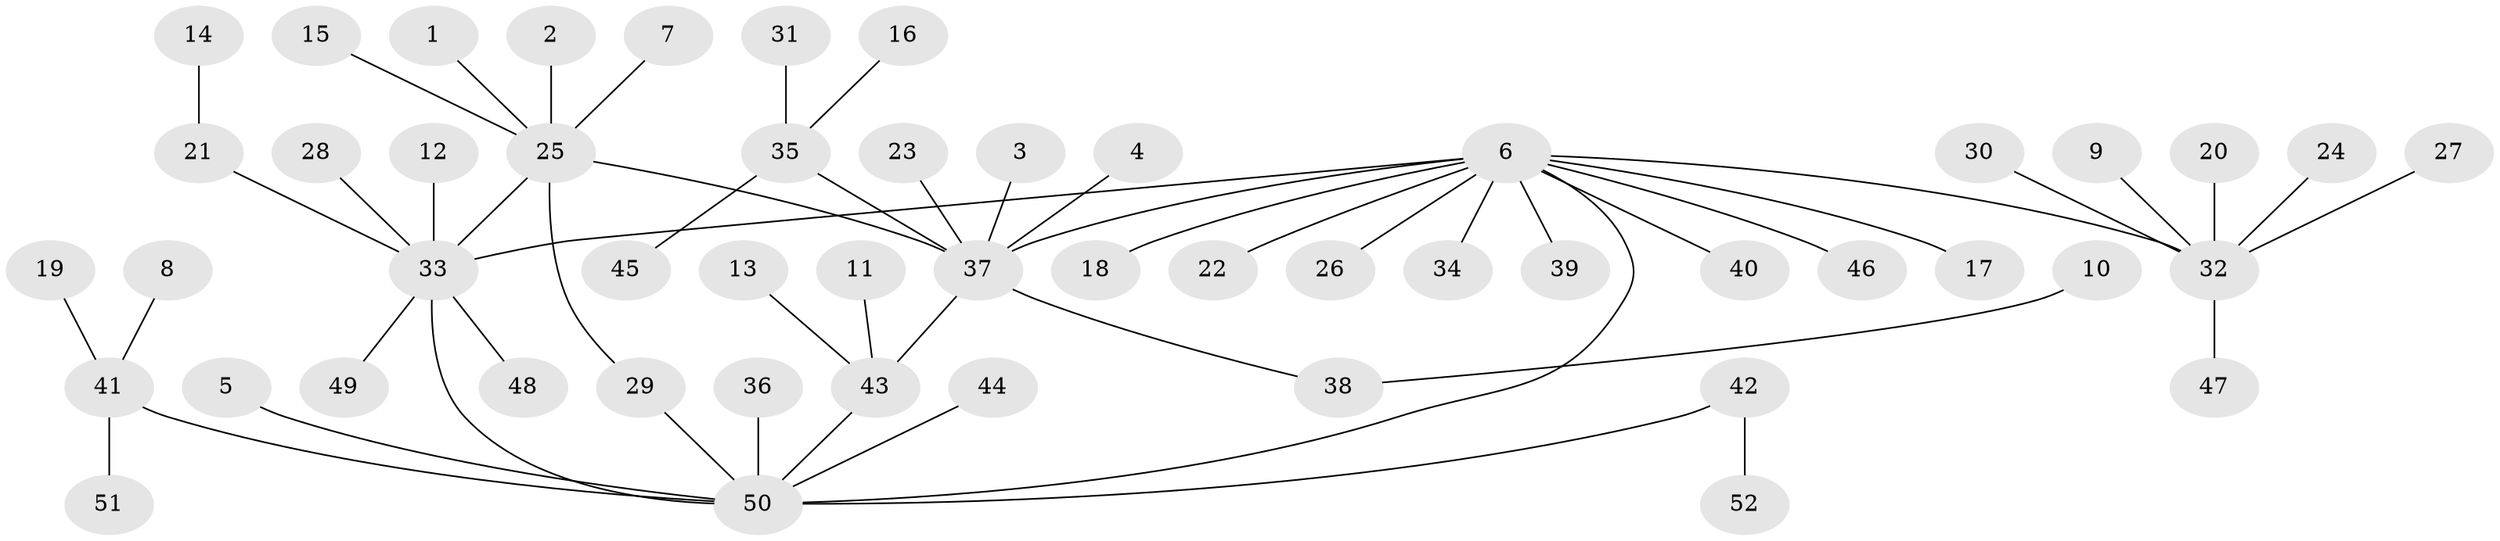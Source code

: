 // original degree distribution, {13: 0.009615384615384616, 2: 0.21153846153846154, 9: 0.028846153846153848, 8: 0.009615384615384616, 10: 0.009615384615384616, 4: 0.04807692307692308, 1: 0.625, 7: 0.009615384615384616, 5: 0.009615384615384616, 6: 0.009615384615384616, 3: 0.028846153846153848}
// Generated by graph-tools (version 1.1) at 2025/26/03/09/25 03:26:04]
// undirected, 52 vertices, 55 edges
graph export_dot {
graph [start="1"]
  node [color=gray90,style=filled];
  1;
  2;
  3;
  4;
  5;
  6;
  7;
  8;
  9;
  10;
  11;
  12;
  13;
  14;
  15;
  16;
  17;
  18;
  19;
  20;
  21;
  22;
  23;
  24;
  25;
  26;
  27;
  28;
  29;
  30;
  31;
  32;
  33;
  34;
  35;
  36;
  37;
  38;
  39;
  40;
  41;
  42;
  43;
  44;
  45;
  46;
  47;
  48;
  49;
  50;
  51;
  52;
  1 -- 25 [weight=1.0];
  2 -- 25 [weight=1.0];
  3 -- 37 [weight=1.0];
  4 -- 37 [weight=1.0];
  5 -- 50 [weight=1.0];
  6 -- 17 [weight=1.0];
  6 -- 18 [weight=1.0];
  6 -- 22 [weight=1.0];
  6 -- 26 [weight=1.0];
  6 -- 32 [weight=1.0];
  6 -- 33 [weight=1.0];
  6 -- 34 [weight=1.0];
  6 -- 37 [weight=1.0];
  6 -- 39 [weight=1.0];
  6 -- 40 [weight=1.0];
  6 -- 46 [weight=1.0];
  6 -- 50 [weight=1.0];
  7 -- 25 [weight=1.0];
  8 -- 41 [weight=1.0];
  9 -- 32 [weight=1.0];
  10 -- 38 [weight=1.0];
  11 -- 43 [weight=1.0];
  12 -- 33 [weight=1.0];
  13 -- 43 [weight=1.0];
  14 -- 21 [weight=1.0];
  15 -- 25 [weight=1.0];
  16 -- 35 [weight=1.0];
  19 -- 41 [weight=1.0];
  20 -- 32 [weight=1.0];
  21 -- 33 [weight=1.0];
  23 -- 37 [weight=1.0];
  24 -- 32 [weight=1.0];
  25 -- 29 [weight=1.0];
  25 -- 33 [weight=1.0];
  25 -- 37 [weight=1.0];
  27 -- 32 [weight=1.0];
  28 -- 33 [weight=1.0];
  29 -- 50 [weight=1.0];
  30 -- 32 [weight=1.0];
  31 -- 35 [weight=1.0];
  32 -- 47 [weight=1.0];
  33 -- 48 [weight=1.0];
  33 -- 49 [weight=1.0];
  33 -- 50 [weight=1.0];
  35 -- 37 [weight=1.0];
  35 -- 45 [weight=1.0];
  36 -- 50 [weight=1.0];
  37 -- 38 [weight=1.0];
  37 -- 43 [weight=1.0];
  41 -- 50 [weight=1.0];
  41 -- 51 [weight=1.0];
  42 -- 50 [weight=1.0];
  42 -- 52 [weight=1.0];
  43 -- 50 [weight=1.0];
  44 -- 50 [weight=1.0];
}
